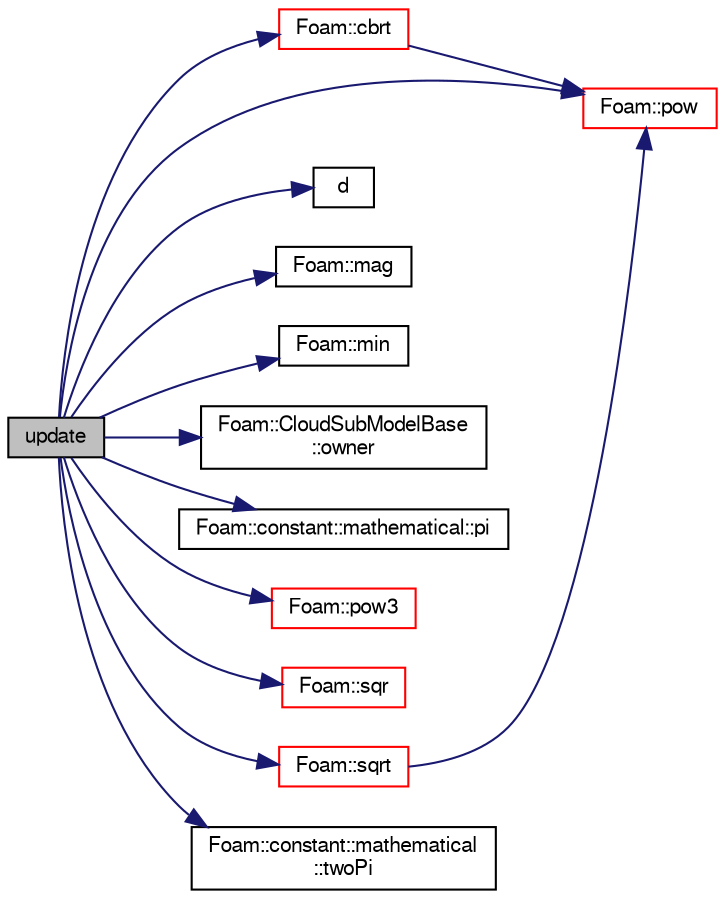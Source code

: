 digraph "update"
{
  bgcolor="transparent";
  edge [fontname="FreeSans",fontsize="10",labelfontname="FreeSans",labelfontsize="10"];
  node [fontname="FreeSans",fontsize="10",shape=record];
  rankdir="LR";
  Node44 [label="update",height=0.2,width=0.4,color="black", fillcolor="grey75", style="filled", fontcolor="black"];
  Node44 -> Node45 [color="midnightblue",fontsize="10",style="solid",fontname="FreeSans"];
  Node45 [label="Foam::cbrt",height=0.2,width=0.4,color="red",URL="$a21124.html#aca0b7feea326c0e1e9e04078a319d019"];
  Node45 -> Node50 [color="midnightblue",fontsize="10",style="solid",fontname="FreeSans"];
  Node50 [label="Foam::pow",height=0.2,width=0.4,color="red",URL="$a21124.html#a7500c8e9d27a442adc75e287de074c7c"];
  Node44 -> Node51 [color="midnightblue",fontsize="10",style="solid",fontname="FreeSans"];
  Node51 [label="d",height=0.2,width=0.4,color="black",URL="$a38951.html#aa182a9055736468dd160f12649a01fd1"];
  Node44 -> Node52 [color="midnightblue",fontsize="10",style="solid",fontname="FreeSans"];
  Node52 [label="Foam::mag",height=0.2,width=0.4,color="black",URL="$a21124.html#a929da2a3fdcf3dacbbe0487d3a330dae"];
  Node44 -> Node53 [color="midnightblue",fontsize="10",style="solid",fontname="FreeSans"];
  Node53 [label="Foam::min",height=0.2,width=0.4,color="black",URL="$a21124.html#a253e112ad2d56d96230ff39ea7f442dc"];
  Node44 -> Node54 [color="midnightblue",fontsize="10",style="solid",fontname="FreeSans"];
  Node54 [label="Foam::CloudSubModelBase\l::owner",height=0.2,width=0.4,color="black",URL="$a24006.html#abb03c5d71075ad48d4502d4db33ab05a",tooltip="Return const access to the owner cloud. "];
  Node44 -> Node55 [color="midnightblue",fontsize="10",style="solid",fontname="FreeSans"];
  Node55 [label="Foam::constant::mathematical::pi",height=0.2,width=0.4,color="black",URL="$a21162.html#a731b8788a4c01586c35266c7ca4fed04"];
  Node44 -> Node50 [color="midnightblue",fontsize="10",style="solid",fontname="FreeSans"];
  Node44 -> Node56 [color="midnightblue",fontsize="10",style="solid",fontname="FreeSans"];
  Node56 [label="Foam::pow3",height=0.2,width=0.4,color="red",URL="$a21124.html#a2e8f5d970ee4fb466536c3c46bae91fe"];
  Node44 -> Node57 [color="midnightblue",fontsize="10",style="solid",fontname="FreeSans"];
  Node57 [label="Foam::sqr",height=0.2,width=0.4,color="red",URL="$a21124.html#a277dc11c581d53826ab5090b08f3b17b"];
  Node44 -> Node58 [color="midnightblue",fontsize="10",style="solid",fontname="FreeSans"];
  Node58 [label="Foam::sqrt",height=0.2,width=0.4,color="red",URL="$a21124.html#a8616bd62eebf2342a80222fecb1bda71"];
  Node58 -> Node50 [color="midnightblue",fontsize="10",style="solid",fontname="FreeSans"];
  Node44 -> Node59 [color="midnightblue",fontsize="10",style="solid",fontname="FreeSans"];
  Node59 [label="Foam::constant::mathematical\l::twoPi",height=0.2,width=0.4,color="black",URL="$a21162.html#a7574b446d33e802339e1708574670c00"];
}
